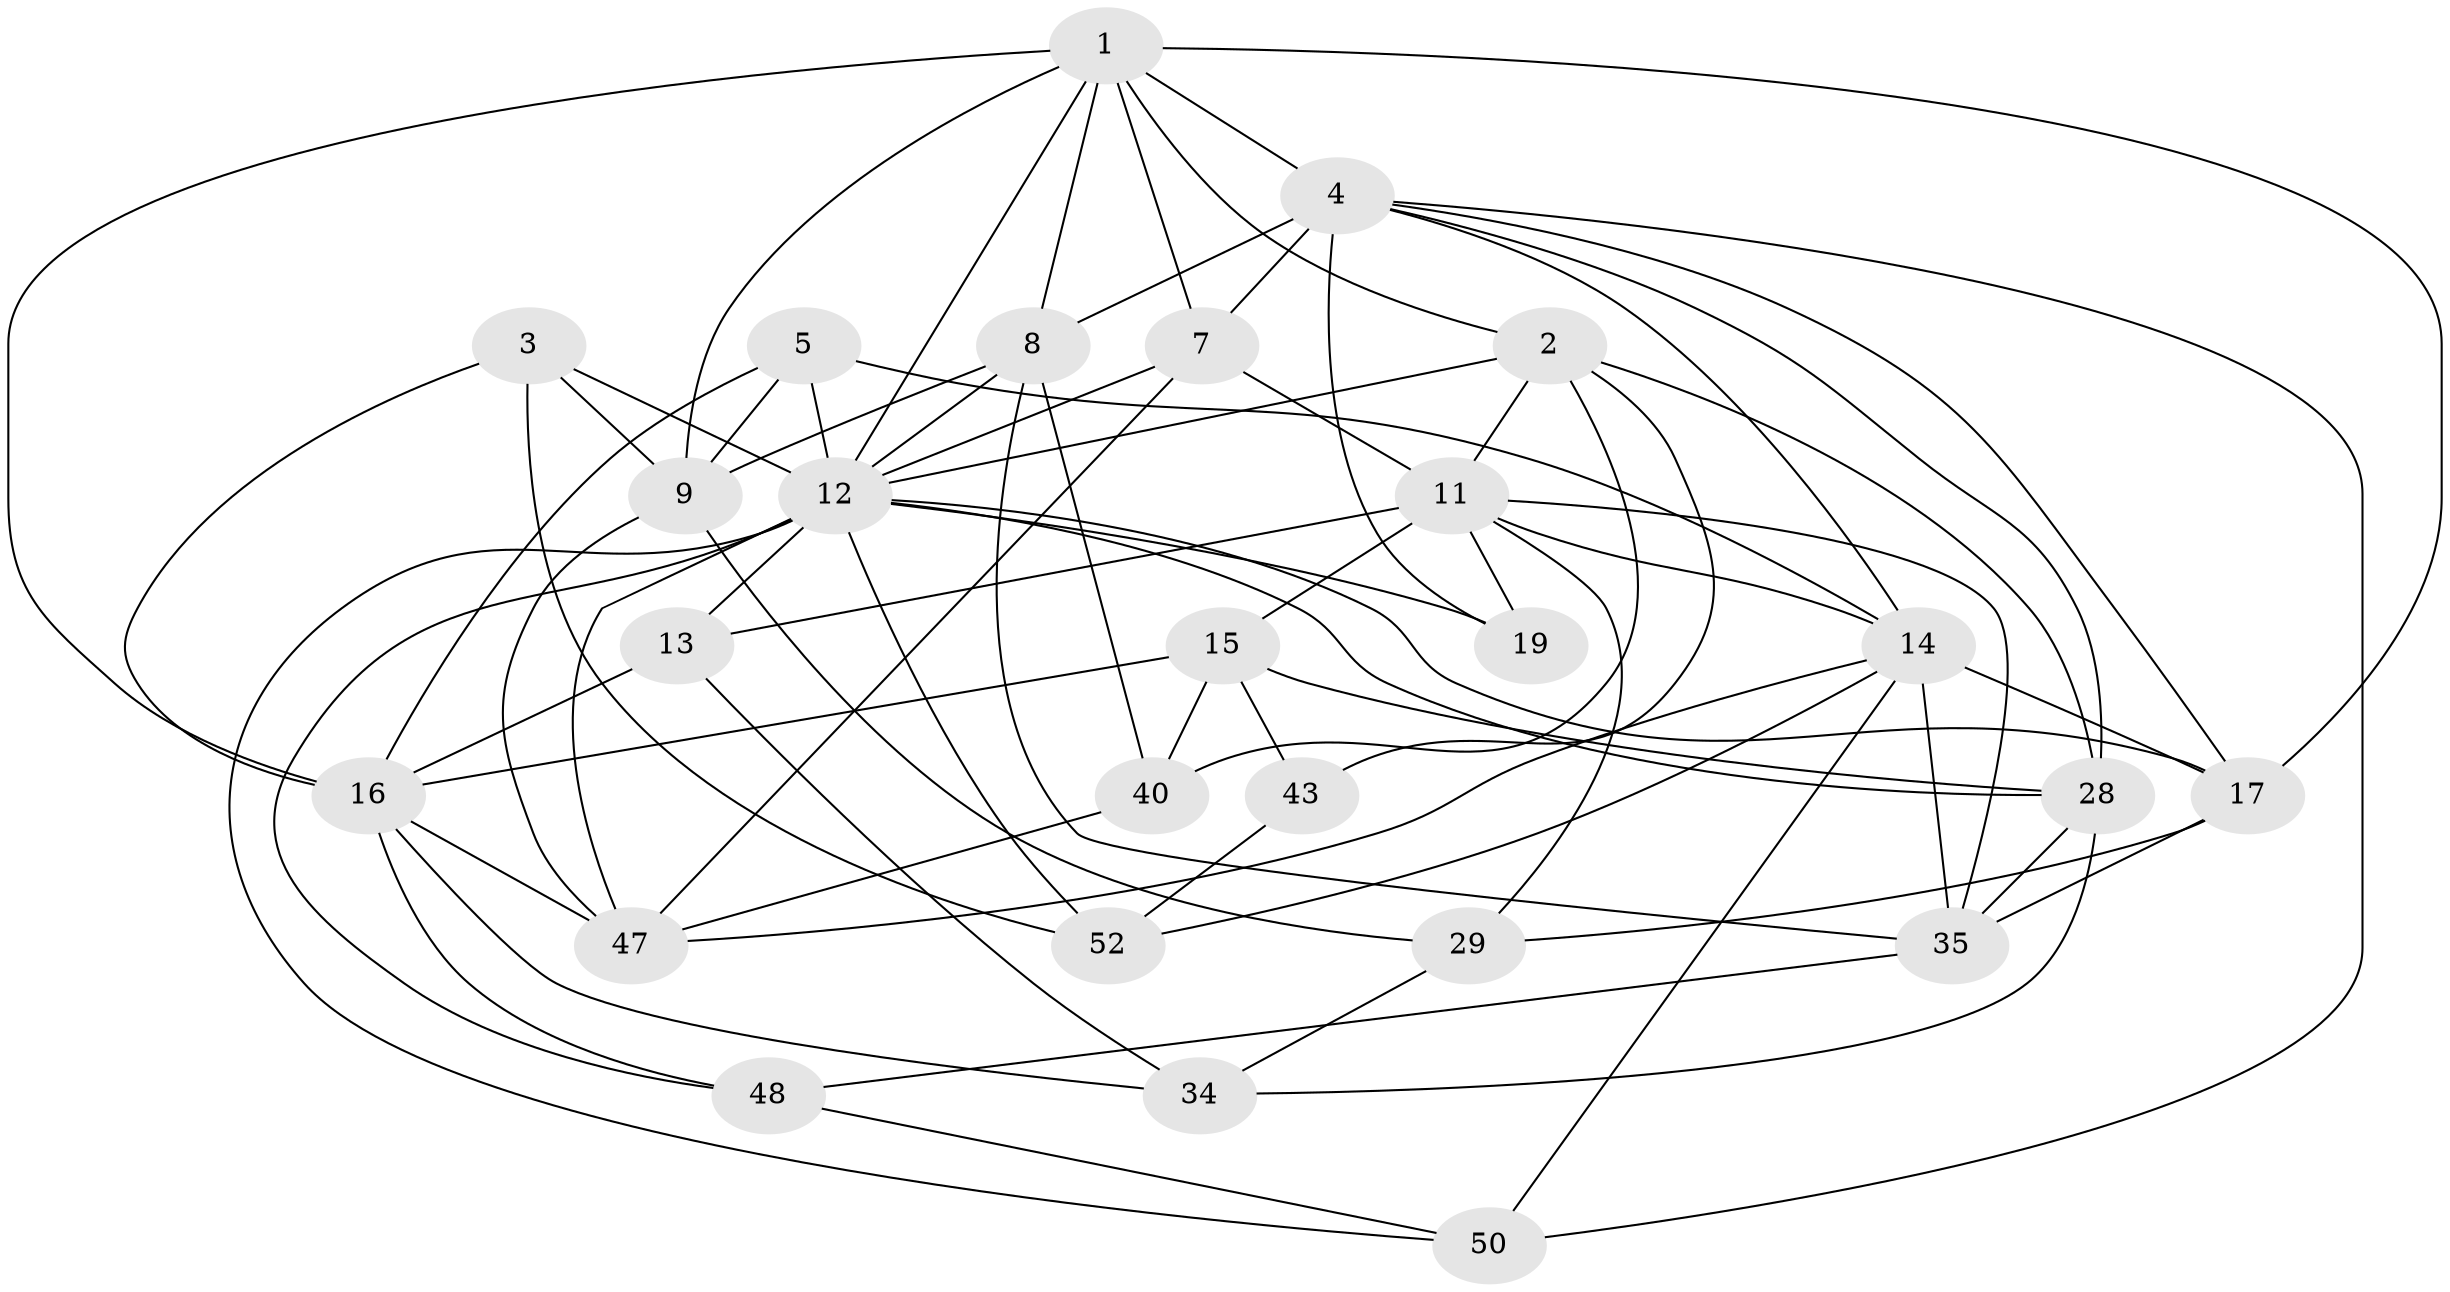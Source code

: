// original degree distribution, {4: 1.0}
// Generated by graph-tools (version 1.1) at 2025/16/03/09/25 04:16:41]
// undirected, 26 vertices, 74 edges
graph export_dot {
graph [start="1"]
  node [color=gray90,style=filled];
  1 [super="+10+53"];
  2 [super="+24"];
  3;
  4 [super="+6+46"];
  5;
  7 [super="+18"];
  8 [super="+31"];
  9 [super="+23"];
  11 [super="+25"];
  12 [super="+41+27+21+30"];
  13;
  14 [super="+22+26"];
  15 [super="+33"];
  16 [super="+32"];
  17 [super="+20"];
  19;
  28 [super="+44"];
  29;
  34;
  35 [super="+38"];
  40;
  43;
  47 [super="+49"];
  48;
  50;
  52;
  1 -- 9;
  1 -- 7;
  1 -- 16;
  1 -- 17;
  1 -- 8;
  1 -- 12;
  1 -- 2;
  1 -- 4;
  2 -- 40;
  2 -- 28;
  2 -- 11;
  2 -- 43;
  2 -- 12;
  3 -- 52;
  3 -- 9;
  3 -- 12;
  3 -- 16;
  4 -- 19 [weight=2];
  4 -- 50;
  4 -- 17;
  4 -- 7 [weight=2];
  4 -- 8;
  4 -- 14;
  4 -- 28;
  5 -- 9;
  5 -- 12;
  5 -- 14;
  5 -- 16;
  7 -- 11;
  7 -- 47;
  7 -- 12;
  8 -- 9;
  8 -- 40;
  8 -- 35;
  8 -- 12;
  9 -- 47;
  9 -- 29;
  11 -- 35;
  11 -- 13;
  11 -- 19;
  11 -- 29;
  11 -- 14;
  11 -- 15;
  12 -- 17;
  12 -- 50;
  12 -- 19;
  12 -- 52;
  12 -- 48;
  12 -- 47;
  12 -- 28;
  12 -- 13;
  13 -- 34;
  13 -- 16;
  14 -- 50;
  14 -- 17;
  14 -- 52;
  14 -- 35;
  14 -- 47;
  15 -- 40;
  15 -- 43 [weight=2];
  15 -- 16;
  15 -- 28;
  16 -- 34;
  16 -- 48;
  16 -- 47;
  17 -- 29;
  17 -- 35;
  28 -- 35;
  28 -- 34;
  29 -- 34;
  35 -- 48;
  40 -- 47;
  43 -- 52;
  48 -- 50;
}
